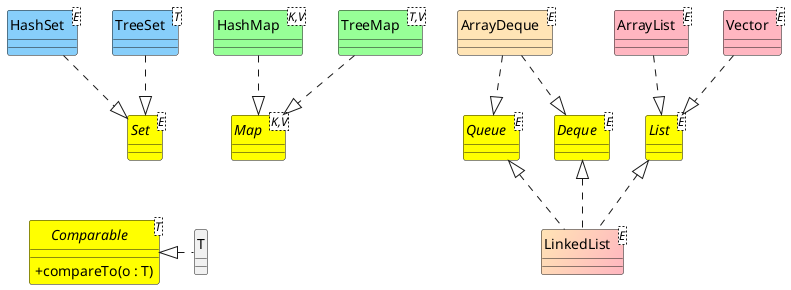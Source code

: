 @startuml
skinparam classAttributeIconSize 0
hide circle

interface Comparable<T> #yellow {
  + compareTo(o : T)
}

interface List<E> #yellow { }
interface Queue<E> #yellow { }
interface Deque<E> #yellow { }
interface Set<E> #yellow { }
interface Map<K,V> #yellow { }

class ArrayList<E> #LightPink { }
ArrayList -[dashed]-|> List

class Vector<E> #LightPink { }
Vector -[dashed]-|> List

class ArrayDeque<E> #Moccasin { }
ArrayDeque -[dashed]-|> Deque
ArrayDeque -[dashed]-|> Queue


class LinkedList<E> #Moccasin/LightPink { }
List <|-[dashed]- LinkedList
Deque <|-[dashed]- LinkedList
Queue <|-[dashed]- LinkedList

class HashSet<E> #LightSkyBlue { }
HashSet -[dashed]-|> Set
class TreeSet<T> #LightSkyBlue { }
TreeSet -[dashed]-|> Set

class HashMap<K,V> #PHYSICAL { }
HashMap -[dashed]-|> Map
class TreeMap<T,V> #PHYSICAL { }
TreeMap -[dashed]-|> Map

Comparable <|-[dashed]  T
Set -[hidden]- T
Map -[hidden]- T

@enduml

